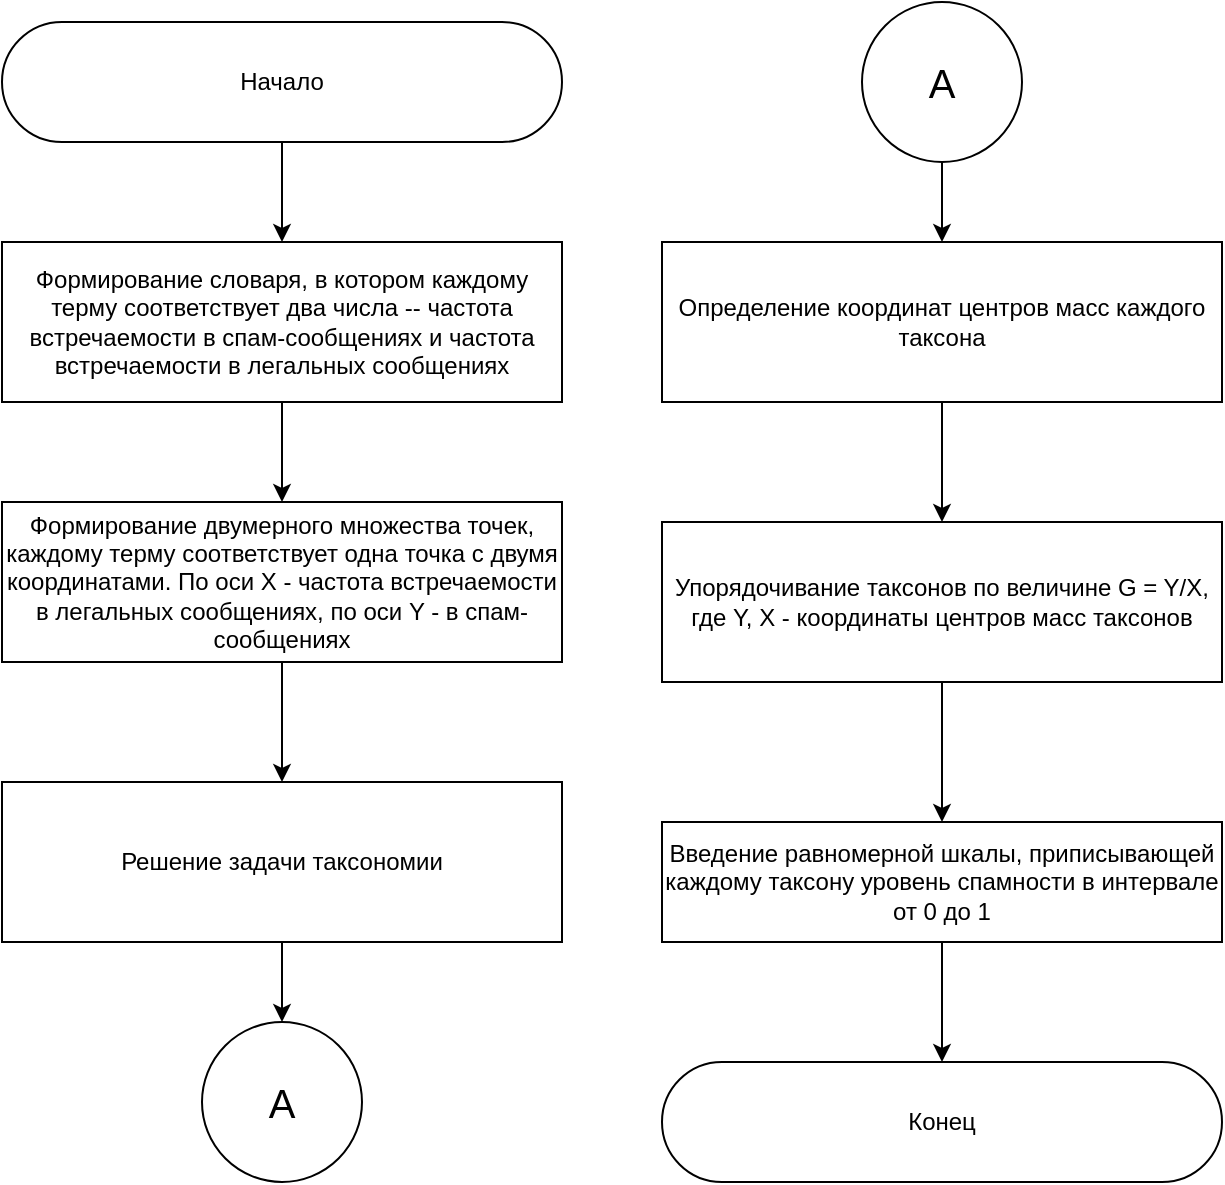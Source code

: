<mxfile>
    <diagram id="4ytcwHRmXmkB3oxLbp3I" name="Page-1">
        <mxGraphModel dx="1471" dy="699" grid="1" gridSize="10" guides="1" tooltips="1" connect="1" arrows="1" fold="1" page="1" pageScale="1" pageWidth="850" pageHeight="1100" math="0" shadow="0">
            <root>
                <mxCell id="0"/>
                <mxCell id="1" parent="0"/>
                <mxCell id="11" style="edgeStyle=none;html=1;exitX=0.5;exitY=1;exitDx=0;exitDy=0;entryX=0.5;entryY=0;entryDx=0;entryDy=0;" parent="1" source="2" target="3" edge="1">
                    <mxGeometry relative="1" as="geometry"/>
                </mxCell>
                <mxCell id="2" value="Формирование словаря, в котором каждому терму соответствует два числа -- частота встречаемости в спам-сообщениях и частота встречаемости в легальных сообщениях" style="rounded=0;whiteSpace=wrap;html=1;" parent="1" vertex="1">
                    <mxGeometry x="220" y="200" width="280" height="80" as="geometry"/>
                </mxCell>
                <mxCell id="12" style="edgeStyle=none;html=1;exitX=0.5;exitY=1;exitDx=0;exitDy=0;entryX=0.5;entryY=0;entryDx=0;entryDy=0;" parent="1" source="3" target="4" edge="1">
                    <mxGeometry relative="1" as="geometry"/>
                </mxCell>
                <mxCell id="3" value="Формирование двумерного множества точек, каждому терму соответствует одна точка с двумя координатами. По оси Х - частота встречаемости в легальных сообщениях, по оси Y - в спам-сообщениях" style="rounded=0;whiteSpace=wrap;html=1;" parent="1" vertex="1">
                    <mxGeometry x="220" y="330" width="280" height="80" as="geometry"/>
                </mxCell>
                <mxCell id="13" style="edgeStyle=none;html=1;exitX=0.5;exitY=1;exitDx=0;exitDy=0;entryX=0.5;entryY=0;entryDx=0;entryDy=0;" parent="1" source="4" target="19" edge="1">
                    <mxGeometry relative="1" as="geometry"/>
                </mxCell>
                <mxCell id="4" value="Решение задачи таксономии" style="rounded=0;whiteSpace=wrap;html=1;" parent="1" vertex="1">
                    <mxGeometry x="220" y="470" width="280" height="80" as="geometry"/>
                </mxCell>
                <mxCell id="14" style="edgeStyle=none;html=1;exitX=0.5;exitY=1;exitDx=0;exitDy=0;entryX=0.5;entryY=0;entryDx=0;entryDy=0;" parent="1" source="5" target="6" edge="1">
                    <mxGeometry relative="1" as="geometry"/>
                </mxCell>
                <mxCell id="5" value="Определение координат центров масс каждого таксона" style="rounded=0;whiteSpace=wrap;html=1;" parent="1" vertex="1">
                    <mxGeometry x="550" y="200" width="280" height="80" as="geometry"/>
                </mxCell>
                <mxCell id="15" style="edgeStyle=none;html=1;exitX=0.5;exitY=1;exitDx=0;exitDy=0;entryX=0.5;entryY=0;entryDx=0;entryDy=0;" parent="1" source="6" target="7" edge="1">
                    <mxGeometry relative="1" as="geometry"/>
                </mxCell>
                <mxCell id="6" value="Упорядочивание таксонов по величине G = Y/X, где Y, X - координаты центров масс таксонов" style="rounded=0;whiteSpace=wrap;html=1;" parent="1" vertex="1">
                    <mxGeometry x="550" y="340" width="280" height="80" as="geometry"/>
                </mxCell>
                <mxCell id="16" style="edgeStyle=none;html=1;exitX=0.5;exitY=1;exitDx=0;exitDy=0;entryX=0.5;entryY=0;entryDx=0;entryDy=0;" parent="1" source="7" edge="1">
                    <mxGeometry relative="1" as="geometry">
                        <mxPoint x="690" y="610" as="targetPoint"/>
                    </mxGeometry>
                </mxCell>
                <mxCell id="7" value="Введение равномерной шкалы, приписывающей каждому таксону уровень спамности в интервале от 0 до 1" style="rounded=0;whiteSpace=wrap;html=1;" parent="1" vertex="1">
                    <mxGeometry x="550" y="490" width="280" height="60" as="geometry"/>
                </mxCell>
                <mxCell id="10" style="edgeStyle=none;html=1;exitX=0.5;exitY=1;exitDx=0;exitDy=0;entryX=0.5;entryY=0;entryDx=0;entryDy=0;" parent="1" target="2" edge="1">
                    <mxGeometry relative="1" as="geometry">
                        <mxPoint x="360" y="150" as="sourcePoint"/>
                    </mxGeometry>
                </mxCell>
                <mxCell id="17" value="Начало" style="rounded=1;whiteSpace=wrap;html=1;arcSize=50;" vertex="1" parent="1">
                    <mxGeometry x="220" y="90" width="280" height="60" as="geometry"/>
                </mxCell>
                <mxCell id="18" value="Конец" style="rounded=1;whiteSpace=wrap;html=1;arcSize=50;" vertex="1" parent="1">
                    <mxGeometry x="550" y="610" width="280" height="60" as="geometry"/>
                </mxCell>
                <mxCell id="19" value="&lt;font style=&quot;font-size: 20px;&quot;&gt;А&lt;/font&gt;" style="ellipse;whiteSpace=wrap;html=1;aspect=fixed;" vertex="1" parent="1">
                    <mxGeometry x="320" y="590" width="80" height="80" as="geometry"/>
                </mxCell>
                <mxCell id="21" style="edgeStyle=none;html=1;exitX=0.5;exitY=1;exitDx=0;exitDy=0;entryX=0.5;entryY=0;entryDx=0;entryDy=0;fontSize=20;" edge="1" parent="1" source="20" target="5">
                    <mxGeometry relative="1" as="geometry"/>
                </mxCell>
                <mxCell id="20" value="&lt;font style=&quot;font-size: 20px;&quot;&gt;А&lt;/font&gt;" style="ellipse;whiteSpace=wrap;html=1;aspect=fixed;" vertex="1" parent="1">
                    <mxGeometry x="650" y="80" width="80" height="80" as="geometry"/>
                </mxCell>
            </root>
        </mxGraphModel>
    </diagram>
</mxfile>